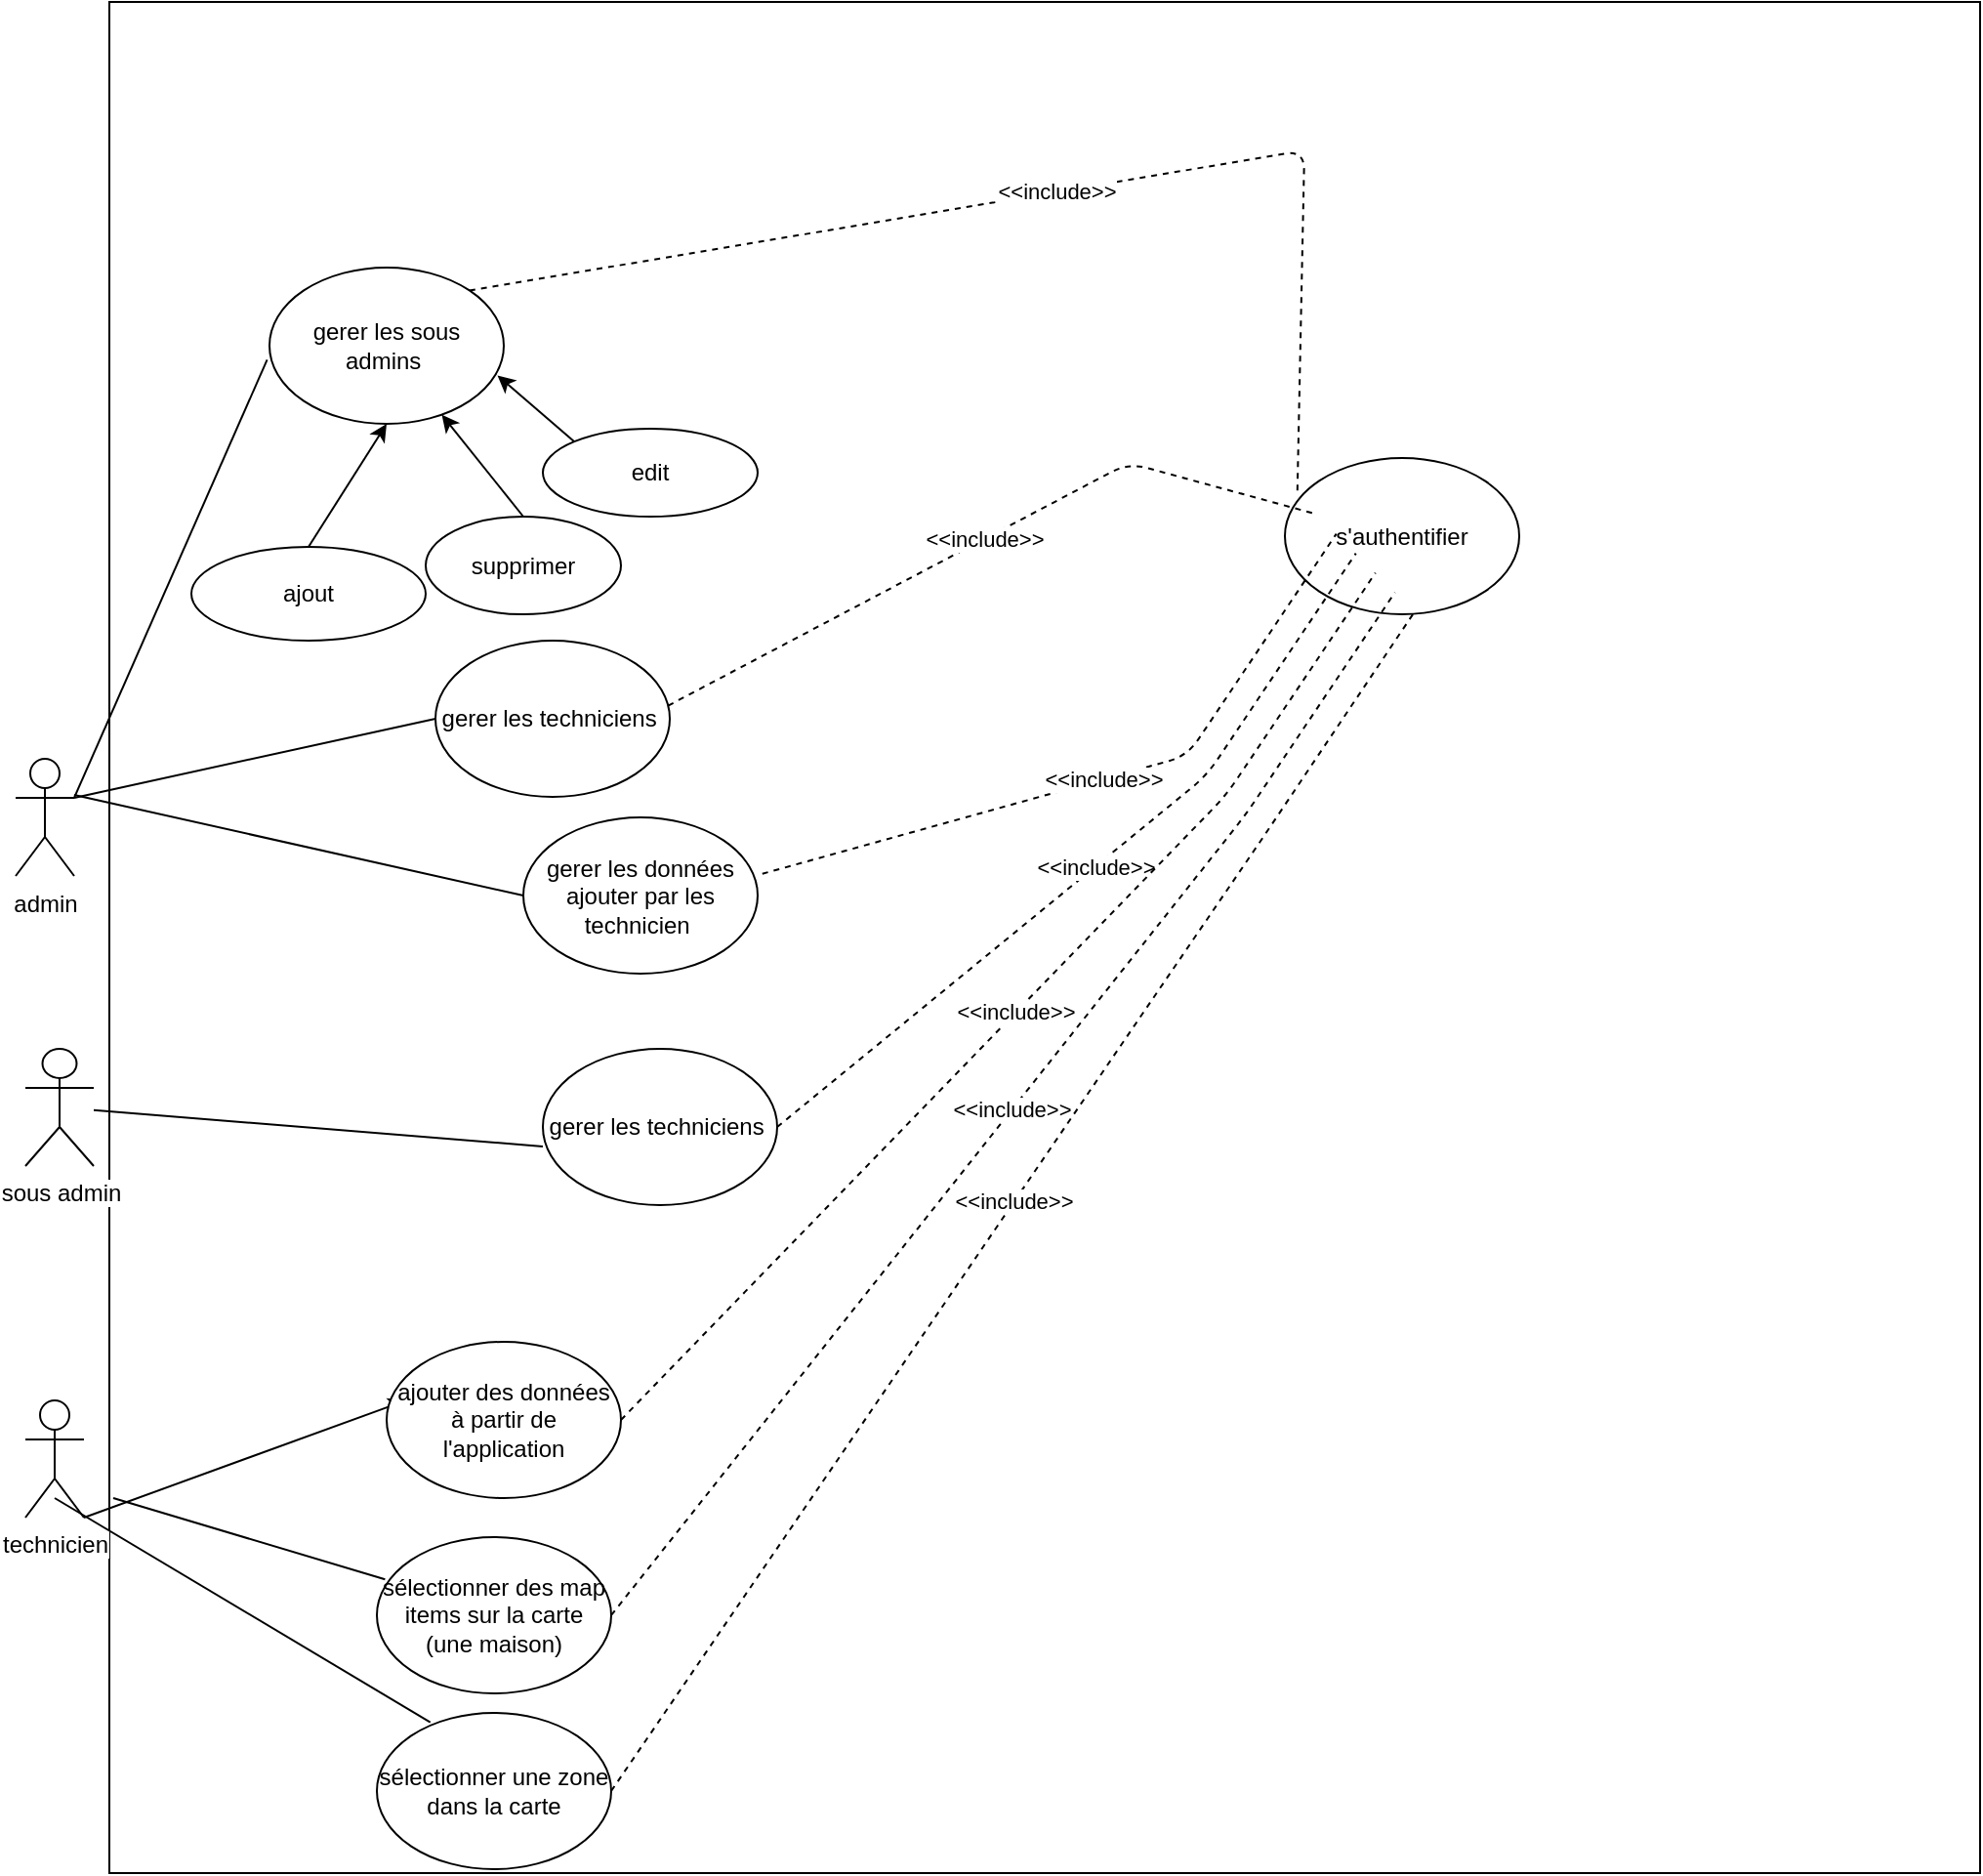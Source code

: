 <mxfile version="12.2.4" pages="1"><diagram id="uF_qEgFZw5OjWOm71cKG" name="Page-1"><mxGraphModel dx="1878" dy="1636" grid="1" gridSize="10" guides="1" tooltips="1" connect="1" arrows="1" fold="1" page="1" pageScale="1" pageWidth="850" pageHeight="1100" math="0" shadow="0"><root><mxCell id="0"/><mxCell id="1" parent="0"/><mxCell id="109" value="" style="whiteSpace=wrap;html=1;aspect=fixed;" parent="1" vertex="1"><mxGeometry x="28" y="-66" width="958" height="958" as="geometry"/></mxCell><mxCell id="3" value="admin" style="shape=umlActor;verticalLabelPosition=bottom;labelBackgroundColor=#ffffff;verticalAlign=top;html=1;outlineConnect=0;" parent="1" vertex="1"><mxGeometry x="-20" y="321.5" width="30" height="60" as="geometry"/></mxCell><mxCell id="15" value="technicien" style="shape=umlActor;verticalLabelPosition=bottom;labelBackgroundColor=#ffffff;verticalAlign=top;html=1;outlineConnect=0;" parent="1" vertex="1"><mxGeometry x="-15" y="650" width="30" height="60" as="geometry"/></mxCell><mxCell id="18" value="" style="endArrow=none;html=1;exitX=1;exitY=0.333;exitDx=0;exitDy=0;exitPerimeter=0;entryX=-0.01;entryY=0.59;entryDx=0;entryDy=0;entryPerimeter=0;" parent="1" source="3" target="23" edge="1"><mxGeometry width="50" height="50" relative="1" as="geometry"><mxPoint x="60" y="80" as="sourcePoint"/><mxPoint x="250" y="80" as="targetPoint"/></mxGeometry></mxCell><mxCell id="23" value="gerer les sous admins&amp;nbsp;" style="ellipse;whiteSpace=wrap;html=1;" parent="1" vertex="1"><mxGeometry x="110" y="70" width="120" height="80" as="geometry"/></mxCell><mxCell id="24" value="" style="endArrow=classic;html=1;entryX=0.5;entryY=1;entryDx=0;entryDy=0;exitX=0.5;exitY=0;exitDx=0;exitDy=0;" parent="1" source="33" target="23" edge="1"><mxGeometry width="50" height="50" relative="1" as="geometry"><mxPoint x="180" y="160" as="sourcePoint"/><mxPoint x="220" y="110" as="targetPoint"/><Array as="points"/></mxGeometry></mxCell><mxCell id="27" value="" style="endArrow=classic;html=1;strokeColor=#000000;exitX=0.5;exitY=0;exitDx=0;exitDy=0;" parent="1" source="34" target="23" edge="1"><mxGeometry width="50" height="50" relative="1" as="geometry"><mxPoint x="259" y="162" as="sourcePoint"/><mxPoint x="260" y="120" as="targetPoint"/></mxGeometry></mxCell><mxCell id="31" value="" style="endArrow=classic;html=1;strokeColor=#000000;entryX=0.973;entryY=0.69;entryDx=0;entryDy=0;entryPerimeter=0;exitX=0;exitY=0;exitDx=0;exitDy=0;" parent="1" source="35" target="23" edge="1"><mxGeometry width="50" height="50" relative="1" as="geometry"><mxPoint x="338" y="160" as="sourcePoint"/><mxPoint x="301" y="100" as="targetPoint"/></mxGeometry></mxCell><mxCell id="33" value="ajout" style="ellipse;whiteSpace=wrap;html=1;" parent="1" vertex="1"><mxGeometry x="70" y="213" width="120" height="48" as="geometry"/></mxCell><mxCell id="34" value="supprimer" style="ellipse;whiteSpace=wrap;html=1;" parent="1" vertex="1"><mxGeometry x="190" y="197.5" width="100" height="50" as="geometry"/></mxCell><mxCell id="35" value="edit" style="ellipse;whiteSpace=wrap;html=1;" parent="1" vertex="1"><mxGeometry x="250" y="152.5" width="110" height="45" as="geometry"/></mxCell><mxCell id="45" value="s'authentifier" style="ellipse;whiteSpace=wrap;html=1;" parent="1" vertex="1"><mxGeometry x="630" y="167.5" width="120" height="80" as="geometry"/></mxCell><mxCell id="46" value="&amp;lt;&amp;lt;include&amp;gt;&amp;gt;" style="endArrow=none;dashed=1;html=1;strokeColor=#000000;exitX=1;exitY=0;exitDx=0;exitDy=0;entryX=0.053;entryY=0.235;entryDx=0;entryDy=0;entryPerimeter=0;" parent="1" source="23" target="45" edge="1"><mxGeometry width="50" height="50" relative="1" as="geometry"><mxPoint x="490" y="230" as="sourcePoint"/><mxPoint x="540" y="180" as="targetPoint"/><Array as="points"><mxPoint x="640" y="10"/></Array></mxGeometry></mxCell><mxCell id="54" value="" style="endArrow=classic;html=1;strokeColor=#000000;exitX=1;exitY=1;exitDx=0;exitDy=0;exitPerimeter=0;entryX=0.083;entryY=0.375;entryDx=0;entryDy=0;entryPerimeter=0;" parent="1" source="15" target="55" edge="1"><mxGeometry width="50" height="50" relative="1" as="geometry"><mxPoint x="65" y="390" as="sourcePoint"/><mxPoint x="215" y="370" as="targetPoint"/></mxGeometry></mxCell><mxCell id="55" value="ajouter des données à partir de l'application" style="ellipse;whiteSpace=wrap;html=1;" parent="1" vertex="1"><mxGeometry x="170" y="620" width="120" height="80" as="geometry"/></mxCell><mxCell id="71" value="gerer les techniciens&amp;nbsp;" style="ellipse;whiteSpace=wrap;html=1;" parent="1" vertex="1"><mxGeometry x="195" y="261" width="120" height="80" as="geometry"/></mxCell><mxCell id="78" value="sélectionner des map items sur la carte (une maison)" style="ellipse;whiteSpace=wrap;html=1;" parent="1" vertex="1"><mxGeometry x="165" y="720" width="120" height="80" as="geometry"/></mxCell><mxCell id="79" value="" style="endArrow=none;html=1;strokeColor=#000000;entryX=0.035;entryY=0.27;entryDx=0;entryDy=0;entryPerimeter=0;exitX=1;exitY=1;exitDx=0;exitDy=0;exitPerimeter=0;" parent="1" target="78" edge="1"><mxGeometry width="50" height="50" relative="1" as="geometry"><mxPoint x="30" y="700" as="sourcePoint"/><mxPoint x="60" y="870" as="targetPoint"/></mxGeometry></mxCell><mxCell id="80" value="sélectionner une zone dans la carte" style="ellipse;whiteSpace=wrap;html=1;" parent="1" vertex="1"><mxGeometry x="165" y="810" width="120" height="80" as="geometry"/></mxCell><mxCell id="81" value="" style="endArrow=none;html=1;strokeColor=#000000;exitX=0;exitY=1;exitDx=0;exitDy=0;exitPerimeter=0;entryX=0.228;entryY=0.06;entryDx=0;entryDy=0;entryPerimeter=0;" parent="1" target="80" edge="1"><mxGeometry width="50" height="50" relative="1" as="geometry"><mxPoint y="700" as="sourcePoint"/><mxPoint x="60" y="910" as="targetPoint"/></mxGeometry></mxCell><mxCell id="86" value="" style="endArrow=none;html=1;exitX=1;exitY=0.333;exitDx=0;exitDy=0;exitPerimeter=0;entryX=0;entryY=0.5;entryDx=0;entryDy=0;" parent="1" source="3" target="71" edge="1"><mxGeometry width="50" height="50" relative="1" as="geometry"><mxPoint x="20" y="281.5" as="sourcePoint"/><mxPoint x="118.8" y="127.2" as="targetPoint"/></mxGeometry></mxCell><mxCell id="87" value="&amp;lt;&amp;lt;include&amp;gt;&amp;gt;" style="endArrow=none;dashed=1;html=1;strokeColor=#000000;exitX=0.993;exitY=0.416;exitDx=0;exitDy=0;entryX=0.053;entryY=0.235;entryDx=0;entryDy=0;entryPerimeter=0;exitPerimeter=0;" parent="1" source="71" edge="1"><mxGeometry width="50" height="50" relative="1" as="geometry"><mxPoint x="222.426" y="91.716" as="sourcePoint"/><mxPoint x="646.36" y="196.3" as="targetPoint"/><Array as="points"><mxPoint x="550" y="170"/></Array></mxGeometry></mxCell><mxCell id="88" value="" style="endArrow=none;html=1;entryX=0;entryY=0.5;entryDx=0;entryDy=0;" parent="1" target="89" edge="1"><mxGeometry width="50" height="50" relative="1" as="geometry"><mxPoint x="10" y="340" as="sourcePoint"/><mxPoint x="140" y="560" as="targetPoint"/></mxGeometry></mxCell><mxCell id="89" value="gerer les données ajouter par les technicien&amp;nbsp;" style="ellipse;whiteSpace=wrap;html=1;" parent="1" vertex="1"><mxGeometry x="240" y="351.5" width="120" height="80" as="geometry"/></mxCell><mxCell id="99" value="&amp;lt;&amp;lt;include&amp;gt;&amp;gt;" style="endArrow=none;dashed=1;html=1;strokeColor=#000000;exitX=1.02;exitY=0.361;exitDx=0;exitDy=0;entryX=0.053;entryY=0.235;entryDx=0;entryDy=0;entryPerimeter=0;exitPerimeter=0;" parent="1" source="89" edge="1"><mxGeometry width="50" height="50" relative="1" as="geometry"><mxPoint x="324.16" y="304.28" as="sourcePoint"/><mxPoint x="656.36" y="206.3" as="targetPoint"/><Array as="points"><mxPoint x="580" y="320"/></Array></mxGeometry></mxCell><mxCell id="100" value="sous admin" style="shape=umlActor;verticalLabelPosition=bottom;labelBackgroundColor=#ffffff;verticalAlign=top;html=1;outlineConnect=0;" parent="1" vertex="1"><mxGeometry x="-15" y="470" width="35" height="60" as="geometry"/></mxCell><mxCell id="102" value="" style="endArrow=none;html=1;" parent="1" source="100" edge="1"><mxGeometry width="50" height="50" relative="1" as="geometry"><mxPoint x="20" y="351.5" as="sourcePoint"/><mxPoint x="250" y="520" as="targetPoint"/></mxGeometry></mxCell><mxCell id="103" value="gerer les techniciens&amp;nbsp;" style="ellipse;whiteSpace=wrap;html=1;" parent="1" vertex="1"><mxGeometry x="250" y="470" width="120" height="80" as="geometry"/></mxCell><mxCell id="105" value="&amp;lt;&amp;lt;include&amp;gt;&amp;gt;" style="endArrow=none;dashed=1;html=1;strokeColor=#000000;exitX=1;exitY=0.5;exitDx=0;exitDy=0;entryX=0.053;entryY=0.235;entryDx=0;entryDy=0;entryPerimeter=0;" parent="1" source="103" edge="1"><mxGeometry width="50" height="50" relative="1" as="geometry"><mxPoint x="372.4" y="390.38" as="sourcePoint"/><mxPoint x="666.36" y="216.3" as="targetPoint"/><Array as="points"><mxPoint x="590" y="330"/></Array></mxGeometry></mxCell><mxCell id="106" value="&amp;lt;&amp;lt;include&amp;gt;&amp;gt;" style="endArrow=none;dashed=1;html=1;strokeColor=#000000;exitX=1;exitY=0.5;exitDx=0;exitDy=0;entryX=0.053;entryY=0.235;entryDx=0;entryDy=0;entryPerimeter=0;" parent="1" source="55" edge="1"><mxGeometry width="50" height="50" relative="1" as="geometry"><mxPoint x="380" y="520" as="sourcePoint"/><mxPoint x="676.36" y="226.3" as="targetPoint"/><Array as="points"><mxPoint x="600" y="340"/></Array></mxGeometry></mxCell><mxCell id="107" value="&amp;lt;&amp;lt;include&amp;gt;&amp;gt;" style="endArrow=none;dashed=1;html=1;strokeColor=#000000;exitX=1;exitY=0.5;exitDx=0;exitDy=0;entryX=0.053;entryY=0.235;entryDx=0;entryDy=0;entryPerimeter=0;" parent="1" source="78" edge="1"><mxGeometry width="50" height="50" relative="1" as="geometry"><mxPoint x="300" y="670" as="sourcePoint"/><mxPoint x="686.36" y="236.3" as="targetPoint"/><Array as="points"><mxPoint x="610" y="350"/></Array></mxGeometry></mxCell><mxCell id="108" value="&amp;lt;&amp;lt;include&amp;gt;&amp;gt;" style="endArrow=none;dashed=1;html=1;strokeColor=#000000;exitX=1;exitY=0.5;exitDx=0;exitDy=0;entryX=0.053;entryY=0.235;entryDx=0;entryDy=0;entryPerimeter=0;" parent="1" source="80" edge="1"><mxGeometry width="50" height="50" relative="1" as="geometry"><mxPoint x="295" y="770" as="sourcePoint"/><mxPoint x="696.36" y="246.3" as="targetPoint"/><Array as="points"><mxPoint x="620" y="360"/></Array></mxGeometry></mxCell></root></mxGraphModel></diagram></mxfile>